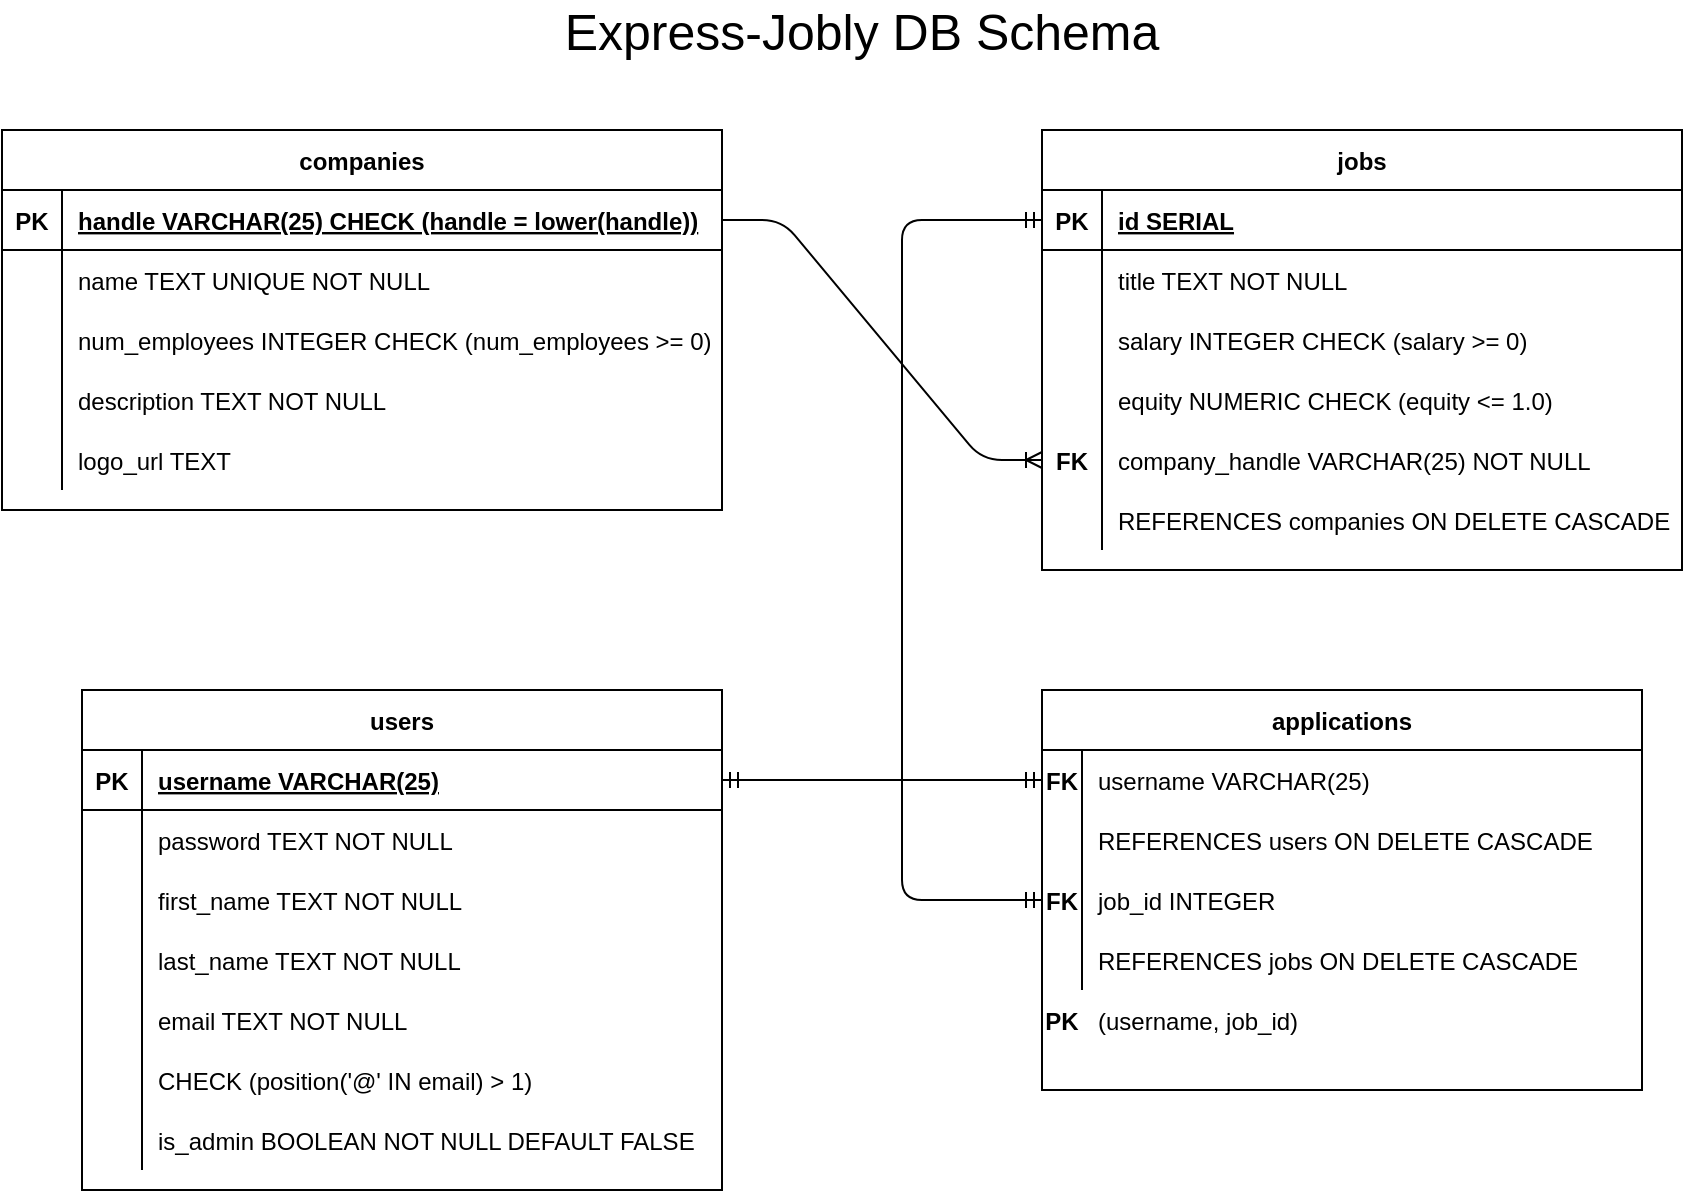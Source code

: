 <mxfile version="14.6.13" type="device"><diagram id="R2lEEEUBdFMjLlhIrx00" name="Page-1"><mxGraphModel dx="1186" dy="875" grid="1" gridSize="10" guides="1" tooltips="1" connect="1" arrows="1" fold="1" page="1" pageScale="1" pageWidth="1100" pageHeight="850" math="0" shadow="0" extFonts="Permanent Marker^https://fonts.googleapis.com/css?family=Permanent+Marker"><root><mxCell id="0"/><mxCell id="1" parent="0"/><mxCell id="g_hrmpgSdzqeNPZNk1v7-1" value="Express-Jobly DB Schema" style="text;html=1;strokeColor=none;fillColor=none;align=center;verticalAlign=middle;whiteSpace=wrap;rounded=0;fontSize=25;" vertex="1" parent="1"><mxGeometry x="350" y="20" width="400" height="20" as="geometry"/></mxCell><mxCell id="g_hrmpgSdzqeNPZNk1v7-305" value="companies" style="shape=table;startSize=30;container=1;collapsible=1;childLayout=tableLayout;fixedRows=1;rowLines=0;fontStyle=1;align=center;resizeLast=1;" vertex="1" parent="1"><mxGeometry x="120" y="80" width="360" height="190" as="geometry"/></mxCell><mxCell id="g_hrmpgSdzqeNPZNk1v7-306" value="" style="shape=partialRectangle;collapsible=0;dropTarget=0;pointerEvents=0;fillColor=none;points=[[0,0.5],[1,0.5]];portConstraint=eastwest;top=0;left=0;right=0;bottom=1;" vertex="1" parent="g_hrmpgSdzqeNPZNk1v7-305"><mxGeometry y="30" width="360" height="30" as="geometry"/></mxCell><mxCell id="g_hrmpgSdzqeNPZNk1v7-307" value="PK" style="shape=partialRectangle;overflow=hidden;connectable=0;fillColor=none;top=0;left=0;bottom=0;right=0;fontStyle=1;" vertex="1" parent="g_hrmpgSdzqeNPZNk1v7-306"><mxGeometry width="30" height="30" as="geometry"/></mxCell><mxCell id="g_hrmpgSdzqeNPZNk1v7-308" value="handle VARCHAR(25)  CHECK (handle = lower(handle))" style="shape=partialRectangle;overflow=hidden;connectable=0;fillColor=none;top=0;left=0;bottom=0;right=0;align=left;spacingLeft=6;fontStyle=5;" vertex="1" parent="g_hrmpgSdzqeNPZNk1v7-306"><mxGeometry x="30" width="330" height="30" as="geometry"/></mxCell><mxCell id="g_hrmpgSdzqeNPZNk1v7-309" value="" style="shape=partialRectangle;collapsible=0;dropTarget=0;pointerEvents=0;fillColor=none;points=[[0,0.5],[1,0.5]];portConstraint=eastwest;top=0;left=0;right=0;bottom=0;" vertex="1" parent="g_hrmpgSdzqeNPZNk1v7-305"><mxGeometry y="60" width="360" height="30" as="geometry"/></mxCell><mxCell id="g_hrmpgSdzqeNPZNk1v7-310" value="" style="shape=partialRectangle;overflow=hidden;connectable=0;fillColor=none;top=0;left=0;bottom=0;right=0;" vertex="1" parent="g_hrmpgSdzqeNPZNk1v7-309"><mxGeometry width="30" height="30" as="geometry"/></mxCell><mxCell id="g_hrmpgSdzqeNPZNk1v7-311" value="name TEXT UNIQUE NOT NULL" style="shape=partialRectangle;overflow=hidden;connectable=0;fillColor=none;top=0;left=0;bottom=0;right=0;align=left;spacingLeft=6;" vertex="1" parent="g_hrmpgSdzqeNPZNk1v7-309"><mxGeometry x="30" width="330" height="30" as="geometry"/></mxCell><mxCell id="g_hrmpgSdzqeNPZNk1v7-312" value="" style="shape=partialRectangle;collapsible=0;dropTarget=0;pointerEvents=0;fillColor=none;points=[[0,0.5],[1,0.5]];portConstraint=eastwest;top=0;left=0;right=0;bottom=0;" vertex="1" parent="g_hrmpgSdzqeNPZNk1v7-305"><mxGeometry y="90" width="360" height="30" as="geometry"/></mxCell><mxCell id="g_hrmpgSdzqeNPZNk1v7-313" value="" style="shape=partialRectangle;overflow=hidden;connectable=0;fillColor=none;top=0;left=0;bottom=0;right=0;" vertex="1" parent="g_hrmpgSdzqeNPZNk1v7-312"><mxGeometry width="30" height="30" as="geometry"/></mxCell><mxCell id="g_hrmpgSdzqeNPZNk1v7-314" value="num_employees INTEGER CHECK (num_employees &gt;= 0)" style="shape=partialRectangle;overflow=hidden;connectable=0;fillColor=none;top=0;left=0;bottom=0;right=0;align=left;spacingLeft=6;" vertex="1" parent="g_hrmpgSdzqeNPZNk1v7-312"><mxGeometry x="30" width="330" height="30" as="geometry"/></mxCell><mxCell id="g_hrmpgSdzqeNPZNk1v7-315" value="" style="shape=partialRectangle;collapsible=0;dropTarget=0;pointerEvents=0;fillColor=none;points=[[0,0.5],[1,0.5]];portConstraint=eastwest;top=0;left=0;right=0;bottom=0;" vertex="1" parent="g_hrmpgSdzqeNPZNk1v7-305"><mxGeometry y="120" width="360" height="30" as="geometry"/></mxCell><mxCell id="g_hrmpgSdzqeNPZNk1v7-316" value="" style="shape=partialRectangle;overflow=hidden;connectable=0;fillColor=none;top=0;left=0;bottom=0;right=0;" vertex="1" parent="g_hrmpgSdzqeNPZNk1v7-315"><mxGeometry width="30" height="30" as="geometry"/></mxCell><mxCell id="g_hrmpgSdzqeNPZNk1v7-317" value="description TEXT NOT NULL" style="shape=partialRectangle;overflow=hidden;connectable=0;fillColor=none;top=0;left=0;bottom=0;right=0;align=left;spacingLeft=6;" vertex="1" parent="g_hrmpgSdzqeNPZNk1v7-315"><mxGeometry x="30" width="330" height="30" as="geometry"/></mxCell><mxCell id="g_hrmpgSdzqeNPZNk1v7-318" value="" style="shape=partialRectangle;collapsible=0;dropTarget=0;pointerEvents=0;fillColor=none;points=[[0,0.5],[1,0.5]];portConstraint=eastwest;top=0;left=0;right=0;bottom=0;" vertex="1" parent="g_hrmpgSdzqeNPZNk1v7-305"><mxGeometry y="150" width="360" height="30" as="geometry"/></mxCell><mxCell id="g_hrmpgSdzqeNPZNk1v7-319" value="" style="shape=partialRectangle;overflow=hidden;connectable=0;fillColor=none;top=0;left=0;bottom=0;right=0;" vertex="1" parent="g_hrmpgSdzqeNPZNk1v7-318"><mxGeometry width="30" height="30" as="geometry"/></mxCell><mxCell id="g_hrmpgSdzqeNPZNk1v7-320" value="logo_url TEXT" style="shape=partialRectangle;overflow=hidden;connectable=0;fillColor=none;top=0;left=0;bottom=0;right=0;align=left;spacingLeft=6;" vertex="1" parent="g_hrmpgSdzqeNPZNk1v7-318"><mxGeometry x="30" width="330" height="30" as="geometry"/></mxCell><mxCell id="g_hrmpgSdzqeNPZNk1v7-321" value="users" style="shape=table;startSize=30;container=1;collapsible=1;childLayout=tableLayout;fixedRows=1;rowLines=0;fontStyle=1;align=center;resizeLast=1;" vertex="1" parent="1"><mxGeometry x="160" y="360" width="320" height="250" as="geometry"/></mxCell><mxCell id="g_hrmpgSdzqeNPZNk1v7-322" value="" style="shape=partialRectangle;collapsible=0;dropTarget=0;pointerEvents=0;fillColor=none;points=[[0,0.5],[1,0.5]];portConstraint=eastwest;top=0;left=0;right=0;bottom=1;" vertex="1" parent="g_hrmpgSdzqeNPZNk1v7-321"><mxGeometry y="30" width="320" height="30" as="geometry"/></mxCell><mxCell id="g_hrmpgSdzqeNPZNk1v7-323" value="PK" style="shape=partialRectangle;overflow=hidden;connectable=0;fillColor=none;top=0;left=0;bottom=0;right=0;fontStyle=1;" vertex="1" parent="g_hrmpgSdzqeNPZNk1v7-322"><mxGeometry width="30" height="30" as="geometry"/></mxCell><mxCell id="g_hrmpgSdzqeNPZNk1v7-324" value="username VARCHAR(25) " style="shape=partialRectangle;overflow=hidden;connectable=0;fillColor=none;top=0;left=0;bottom=0;right=0;align=left;spacingLeft=6;fontStyle=5;" vertex="1" parent="g_hrmpgSdzqeNPZNk1v7-322"><mxGeometry x="30" width="290" height="30" as="geometry"/></mxCell><mxCell id="g_hrmpgSdzqeNPZNk1v7-325" value="" style="shape=partialRectangle;collapsible=0;dropTarget=0;pointerEvents=0;fillColor=none;points=[[0,0.5],[1,0.5]];portConstraint=eastwest;top=0;left=0;right=0;bottom=0;" vertex="1" parent="g_hrmpgSdzqeNPZNk1v7-321"><mxGeometry y="60" width="320" height="30" as="geometry"/></mxCell><mxCell id="g_hrmpgSdzqeNPZNk1v7-326" value="" style="shape=partialRectangle;overflow=hidden;connectable=0;fillColor=none;top=0;left=0;bottom=0;right=0;" vertex="1" parent="g_hrmpgSdzqeNPZNk1v7-325"><mxGeometry width="30" height="30" as="geometry"/></mxCell><mxCell id="g_hrmpgSdzqeNPZNk1v7-327" value="password TEXT NOT NULL" style="shape=partialRectangle;overflow=hidden;connectable=0;fillColor=none;top=0;left=0;bottom=0;right=0;align=left;spacingLeft=6;" vertex="1" parent="g_hrmpgSdzqeNPZNk1v7-325"><mxGeometry x="30" width="290" height="30" as="geometry"/></mxCell><mxCell id="g_hrmpgSdzqeNPZNk1v7-328" value="" style="shape=partialRectangle;collapsible=0;dropTarget=0;pointerEvents=0;fillColor=none;points=[[0,0.5],[1,0.5]];portConstraint=eastwest;top=0;left=0;right=0;bottom=0;" vertex="1" parent="g_hrmpgSdzqeNPZNk1v7-321"><mxGeometry y="90" width="320" height="30" as="geometry"/></mxCell><mxCell id="g_hrmpgSdzqeNPZNk1v7-329" value="" style="shape=partialRectangle;overflow=hidden;connectable=0;fillColor=none;top=0;left=0;bottom=0;right=0;" vertex="1" parent="g_hrmpgSdzqeNPZNk1v7-328"><mxGeometry width="30" height="30" as="geometry"/></mxCell><mxCell id="g_hrmpgSdzqeNPZNk1v7-330" value="first_name TEXT NOT NULL" style="shape=partialRectangle;overflow=hidden;connectable=0;fillColor=none;top=0;left=0;bottom=0;right=0;align=left;spacingLeft=6;" vertex="1" parent="g_hrmpgSdzqeNPZNk1v7-328"><mxGeometry x="30" width="290" height="30" as="geometry"/></mxCell><mxCell id="g_hrmpgSdzqeNPZNk1v7-331" value="" style="shape=partialRectangle;collapsible=0;dropTarget=0;pointerEvents=0;fillColor=none;points=[[0,0.5],[1,0.5]];portConstraint=eastwest;top=0;left=0;right=0;bottom=0;" vertex="1" parent="g_hrmpgSdzqeNPZNk1v7-321"><mxGeometry y="120" width="320" height="30" as="geometry"/></mxCell><mxCell id="g_hrmpgSdzqeNPZNk1v7-332" value="" style="shape=partialRectangle;overflow=hidden;connectable=0;fillColor=none;top=0;left=0;bottom=0;right=0;" vertex="1" parent="g_hrmpgSdzqeNPZNk1v7-331"><mxGeometry width="30" height="30" as="geometry"/></mxCell><mxCell id="g_hrmpgSdzqeNPZNk1v7-333" value="last_name TEXT NOT NULL" style="shape=partialRectangle;overflow=hidden;connectable=0;fillColor=none;top=0;left=0;bottom=0;right=0;align=left;spacingLeft=6;" vertex="1" parent="g_hrmpgSdzqeNPZNk1v7-331"><mxGeometry x="30" width="290" height="30" as="geometry"/></mxCell><mxCell id="g_hrmpgSdzqeNPZNk1v7-334" value="" style="shape=partialRectangle;collapsible=0;dropTarget=0;pointerEvents=0;fillColor=none;points=[[0,0.5],[1,0.5]];portConstraint=eastwest;top=0;left=0;right=0;bottom=0;" vertex="1" parent="g_hrmpgSdzqeNPZNk1v7-321"><mxGeometry y="150" width="320" height="30" as="geometry"/></mxCell><mxCell id="g_hrmpgSdzqeNPZNk1v7-335" value="" style="shape=partialRectangle;overflow=hidden;connectable=0;fillColor=none;top=0;left=0;bottom=0;right=0;" vertex="1" parent="g_hrmpgSdzqeNPZNk1v7-334"><mxGeometry width="30" height="30" as="geometry"/></mxCell><mxCell id="g_hrmpgSdzqeNPZNk1v7-336" value="email TEXT NOT NULL" style="shape=partialRectangle;overflow=hidden;connectable=0;fillColor=none;top=0;left=0;bottom=0;right=0;align=left;spacingLeft=6;" vertex="1" parent="g_hrmpgSdzqeNPZNk1v7-334"><mxGeometry x="30" width="290" height="30" as="geometry"/></mxCell><mxCell id="g_hrmpgSdzqeNPZNk1v7-337" value="" style="shape=partialRectangle;collapsible=0;dropTarget=0;pointerEvents=0;fillColor=none;points=[[0,0.5],[1,0.5]];portConstraint=eastwest;top=0;left=0;right=0;bottom=0;" vertex="1" parent="g_hrmpgSdzqeNPZNk1v7-321"><mxGeometry y="180" width="320" height="30" as="geometry"/></mxCell><mxCell id="g_hrmpgSdzqeNPZNk1v7-338" value="" style="shape=partialRectangle;overflow=hidden;connectable=0;fillColor=none;top=0;left=0;bottom=0;right=0;" vertex="1" parent="g_hrmpgSdzqeNPZNk1v7-337"><mxGeometry width="30" height="30" as="geometry"/></mxCell><mxCell id="g_hrmpgSdzqeNPZNk1v7-339" value="CHECK (position('@' IN email) &gt; 1)" style="shape=partialRectangle;overflow=hidden;connectable=0;fillColor=none;top=0;left=0;bottom=0;right=0;align=left;spacingLeft=6;" vertex="1" parent="g_hrmpgSdzqeNPZNk1v7-337"><mxGeometry x="30" width="290" height="30" as="geometry"/></mxCell><mxCell id="g_hrmpgSdzqeNPZNk1v7-340" value="" style="shape=partialRectangle;collapsible=0;dropTarget=0;pointerEvents=0;fillColor=none;points=[[0,0.5],[1,0.5]];portConstraint=eastwest;top=0;left=0;right=0;bottom=0;" vertex="1" parent="g_hrmpgSdzqeNPZNk1v7-321"><mxGeometry y="210" width="320" height="30" as="geometry"/></mxCell><mxCell id="g_hrmpgSdzqeNPZNk1v7-341" value="" style="shape=partialRectangle;overflow=hidden;connectable=0;fillColor=none;top=0;left=0;bottom=0;right=0;" vertex="1" parent="g_hrmpgSdzqeNPZNk1v7-340"><mxGeometry width="30" height="30" as="geometry"/></mxCell><mxCell id="g_hrmpgSdzqeNPZNk1v7-342" value="is_admin BOOLEAN NOT NULL DEFAULT FALSE" style="shape=partialRectangle;overflow=hidden;connectable=0;fillColor=none;top=0;left=0;bottom=0;right=0;align=left;spacingLeft=6;" vertex="1" parent="g_hrmpgSdzqeNPZNk1v7-340"><mxGeometry x="30" width="290" height="30" as="geometry"/></mxCell><mxCell id="g_hrmpgSdzqeNPZNk1v7-343" value="jobs" style="shape=table;startSize=30;container=1;collapsible=1;childLayout=tableLayout;fixedRows=1;rowLines=0;fontStyle=1;align=center;resizeLast=1;" vertex="1" parent="1"><mxGeometry x="640" y="80" width="320" height="220" as="geometry"/></mxCell><mxCell id="g_hrmpgSdzqeNPZNk1v7-344" value="" style="shape=partialRectangle;collapsible=0;dropTarget=0;pointerEvents=0;fillColor=none;points=[[0,0.5],[1,0.5]];portConstraint=eastwest;top=0;left=0;right=0;bottom=1;" vertex="1" parent="g_hrmpgSdzqeNPZNk1v7-343"><mxGeometry y="30" width="320" height="30" as="geometry"/></mxCell><mxCell id="g_hrmpgSdzqeNPZNk1v7-345" value="PK" style="shape=partialRectangle;overflow=hidden;connectable=0;fillColor=none;top=0;left=0;bottom=0;right=0;fontStyle=1;" vertex="1" parent="g_hrmpgSdzqeNPZNk1v7-344"><mxGeometry width="30" height="30" as="geometry"/></mxCell><mxCell id="g_hrmpgSdzqeNPZNk1v7-346" value="id SERIAL " style="shape=partialRectangle;overflow=hidden;connectable=0;fillColor=none;top=0;left=0;bottom=0;right=0;align=left;spacingLeft=6;fontStyle=5;" vertex="1" parent="g_hrmpgSdzqeNPZNk1v7-344"><mxGeometry x="30" width="290" height="30" as="geometry"/></mxCell><mxCell id="g_hrmpgSdzqeNPZNk1v7-347" value="" style="shape=partialRectangle;collapsible=0;dropTarget=0;pointerEvents=0;fillColor=none;points=[[0,0.5],[1,0.5]];portConstraint=eastwest;top=0;left=0;right=0;bottom=0;" vertex="1" parent="g_hrmpgSdzqeNPZNk1v7-343"><mxGeometry y="60" width="320" height="30" as="geometry"/></mxCell><mxCell id="g_hrmpgSdzqeNPZNk1v7-348" value="" style="shape=partialRectangle;overflow=hidden;connectable=0;fillColor=none;top=0;left=0;bottom=0;right=0;" vertex="1" parent="g_hrmpgSdzqeNPZNk1v7-347"><mxGeometry width="30" height="30" as="geometry"/></mxCell><mxCell id="g_hrmpgSdzqeNPZNk1v7-349" value="title TEXT NOT NULL" style="shape=partialRectangle;overflow=hidden;connectable=0;fillColor=none;top=0;left=0;bottom=0;right=0;align=left;spacingLeft=6;" vertex="1" parent="g_hrmpgSdzqeNPZNk1v7-347"><mxGeometry x="30" width="290" height="30" as="geometry"/></mxCell><mxCell id="g_hrmpgSdzqeNPZNk1v7-350" value="" style="shape=partialRectangle;collapsible=0;dropTarget=0;pointerEvents=0;fillColor=none;points=[[0,0.5],[1,0.5]];portConstraint=eastwest;top=0;left=0;right=0;bottom=0;" vertex="1" parent="g_hrmpgSdzqeNPZNk1v7-343"><mxGeometry y="90" width="320" height="30" as="geometry"/></mxCell><mxCell id="g_hrmpgSdzqeNPZNk1v7-351" value="" style="shape=partialRectangle;overflow=hidden;connectable=0;fillColor=none;top=0;left=0;bottom=0;right=0;" vertex="1" parent="g_hrmpgSdzqeNPZNk1v7-350"><mxGeometry width="30" height="30" as="geometry"/></mxCell><mxCell id="g_hrmpgSdzqeNPZNk1v7-352" value="salary INTEGER CHECK (salary &gt;= 0)" style="shape=partialRectangle;overflow=hidden;connectable=0;fillColor=none;top=0;left=0;bottom=0;right=0;align=left;spacingLeft=6;" vertex="1" parent="g_hrmpgSdzqeNPZNk1v7-350"><mxGeometry x="30" width="290" height="30" as="geometry"/></mxCell><mxCell id="g_hrmpgSdzqeNPZNk1v7-353" value="" style="shape=partialRectangle;collapsible=0;dropTarget=0;pointerEvents=0;fillColor=none;points=[[0,0.5],[1,0.5]];portConstraint=eastwest;top=0;left=0;right=0;bottom=0;" vertex="1" parent="g_hrmpgSdzqeNPZNk1v7-343"><mxGeometry y="120" width="320" height="30" as="geometry"/></mxCell><mxCell id="g_hrmpgSdzqeNPZNk1v7-354" value="" style="shape=partialRectangle;overflow=hidden;connectable=0;fillColor=none;top=0;left=0;bottom=0;right=0;" vertex="1" parent="g_hrmpgSdzqeNPZNk1v7-353"><mxGeometry width="30" height="30" as="geometry"/></mxCell><mxCell id="g_hrmpgSdzqeNPZNk1v7-355" value="equity NUMERIC CHECK (equity &lt;= 1.0)" style="shape=partialRectangle;overflow=hidden;connectable=0;fillColor=none;top=0;left=0;bottom=0;right=0;align=left;spacingLeft=6;" vertex="1" parent="g_hrmpgSdzqeNPZNk1v7-353"><mxGeometry x="30" width="290" height="30" as="geometry"/></mxCell><mxCell id="g_hrmpgSdzqeNPZNk1v7-356" value="" style="shape=partialRectangle;collapsible=0;dropTarget=0;pointerEvents=0;fillColor=none;points=[[0,0.5],[1,0.5]];portConstraint=eastwest;top=0;left=0;right=0;bottom=0;" vertex="1" parent="g_hrmpgSdzqeNPZNk1v7-343"><mxGeometry y="150" width="320" height="30" as="geometry"/></mxCell><mxCell id="g_hrmpgSdzqeNPZNk1v7-357" value="FK" style="shape=partialRectangle;overflow=hidden;connectable=0;fillColor=none;top=0;left=0;bottom=0;right=0;fontStyle=1" vertex="1" parent="g_hrmpgSdzqeNPZNk1v7-356"><mxGeometry width="30" height="30" as="geometry"/></mxCell><mxCell id="g_hrmpgSdzqeNPZNk1v7-358" value="company_handle VARCHAR(25) NOT NULL" style="shape=partialRectangle;overflow=hidden;connectable=0;fillColor=none;top=0;left=0;bottom=0;right=0;align=left;spacingLeft=6;" vertex="1" parent="g_hrmpgSdzqeNPZNk1v7-356"><mxGeometry x="30" width="290" height="30" as="geometry"/></mxCell><mxCell id="g_hrmpgSdzqeNPZNk1v7-359" value="" style="shape=partialRectangle;collapsible=0;dropTarget=0;pointerEvents=0;fillColor=none;points=[[0,0.5],[1,0.5]];portConstraint=eastwest;top=0;left=0;right=0;bottom=0;" vertex="1" parent="g_hrmpgSdzqeNPZNk1v7-343"><mxGeometry y="180" width="320" height="30" as="geometry"/></mxCell><mxCell id="g_hrmpgSdzqeNPZNk1v7-360" value="" style="shape=partialRectangle;overflow=hidden;connectable=0;fillColor=none;top=0;left=0;bottom=0;right=0;" vertex="1" parent="g_hrmpgSdzqeNPZNk1v7-359"><mxGeometry width="30" height="30" as="geometry"/></mxCell><mxCell id="g_hrmpgSdzqeNPZNk1v7-361" value="REFERENCES companies ON DELETE CASCADE" style="shape=partialRectangle;overflow=hidden;connectable=0;fillColor=none;top=0;left=0;bottom=0;right=0;align=left;spacingLeft=6;" vertex="1" parent="g_hrmpgSdzqeNPZNk1v7-359"><mxGeometry x="30" width="290" height="30" as="geometry"/></mxCell><mxCell id="g_hrmpgSdzqeNPZNk1v7-362" value="applications" style="shape=table;startSize=30;container=1;collapsible=1;childLayout=tableLayout;fixedRows=1;rowLines=0;fontStyle=1;align=center;resizeLast=1;" vertex="1" parent="1"><mxGeometry x="640" y="360" width="300" height="200" as="geometry"/></mxCell><mxCell id="g_hrmpgSdzqeNPZNk1v7-363" value="" style="shape=partialRectangle;collapsible=0;dropTarget=0;pointerEvents=0;fillColor=none;points=[[0,0.5],[1,0.5]];portConstraint=eastwest;top=0;left=0;right=0;bottom=0;" vertex="1" parent="g_hrmpgSdzqeNPZNk1v7-362"><mxGeometry y="30" width="300" height="30" as="geometry"/></mxCell><mxCell id="g_hrmpgSdzqeNPZNk1v7-364" value="FK" style="shape=partialRectangle;overflow=hidden;connectable=0;fillColor=none;top=0;left=0;bottom=0;right=0;fontStyle=1" vertex="1" parent="g_hrmpgSdzqeNPZNk1v7-363"><mxGeometry width="20.0" height="30" as="geometry"/></mxCell><mxCell id="g_hrmpgSdzqeNPZNk1v7-365" value="username VARCHAR(25)" style="shape=partialRectangle;overflow=hidden;connectable=0;fillColor=none;top=0;left=0;bottom=0;right=0;align=left;spacingLeft=6;" vertex="1" parent="g_hrmpgSdzqeNPZNk1v7-363"><mxGeometry x="20.0" width="280" height="30" as="geometry"/></mxCell><mxCell id="g_hrmpgSdzqeNPZNk1v7-366" value="" style="shape=partialRectangle;collapsible=0;dropTarget=0;pointerEvents=0;fillColor=none;points=[[0,0.5],[1,0.5]];portConstraint=eastwest;top=0;left=0;right=0;bottom=0;" vertex="1" parent="g_hrmpgSdzqeNPZNk1v7-362"><mxGeometry y="60" width="300" height="30" as="geometry"/></mxCell><mxCell id="g_hrmpgSdzqeNPZNk1v7-367" value="" style="shape=partialRectangle;overflow=hidden;connectable=0;fillColor=none;top=0;left=0;bottom=0;right=0;" vertex="1" parent="g_hrmpgSdzqeNPZNk1v7-366"><mxGeometry width="20.0" height="30" as="geometry"/></mxCell><mxCell id="g_hrmpgSdzqeNPZNk1v7-368" value="REFERENCES users ON DELETE CASCADE" style="shape=partialRectangle;overflow=hidden;connectable=0;fillColor=none;top=0;left=0;bottom=0;right=0;align=left;spacingLeft=6;" vertex="1" parent="g_hrmpgSdzqeNPZNk1v7-366"><mxGeometry x="20.0" width="280" height="30" as="geometry"/></mxCell><mxCell id="g_hrmpgSdzqeNPZNk1v7-369" value="" style="shape=partialRectangle;collapsible=0;dropTarget=0;pointerEvents=0;fillColor=none;points=[[0,0.5],[1,0.5]];portConstraint=eastwest;top=0;left=0;right=0;bottom=0;" vertex="1" parent="g_hrmpgSdzqeNPZNk1v7-362"><mxGeometry y="90" width="300" height="30" as="geometry"/></mxCell><mxCell id="g_hrmpgSdzqeNPZNk1v7-370" value="FK" style="shape=partialRectangle;overflow=hidden;connectable=0;fillColor=none;top=0;left=0;bottom=0;right=0;fontStyle=1" vertex="1" parent="g_hrmpgSdzqeNPZNk1v7-369"><mxGeometry width="20.0" height="30" as="geometry"/></mxCell><mxCell id="g_hrmpgSdzqeNPZNk1v7-371" value="job_id INTEGER" style="shape=partialRectangle;overflow=hidden;connectable=0;fillColor=none;top=0;left=0;bottom=0;right=0;align=left;spacingLeft=6;" vertex="1" parent="g_hrmpgSdzqeNPZNk1v7-369"><mxGeometry x="20.0" width="280" height="30" as="geometry"/></mxCell><mxCell id="g_hrmpgSdzqeNPZNk1v7-372" value="" style="shape=partialRectangle;collapsible=0;dropTarget=0;pointerEvents=0;fillColor=none;points=[[0,0.5],[1,0.5]];portConstraint=eastwest;top=0;left=0;right=0;bottom=0;" vertex="1" parent="g_hrmpgSdzqeNPZNk1v7-362"><mxGeometry y="120" width="300" height="30" as="geometry"/></mxCell><mxCell id="g_hrmpgSdzqeNPZNk1v7-373" value="" style="shape=partialRectangle;overflow=hidden;connectable=0;fillColor=none;top=0;left=0;bottom=0;right=0;" vertex="1" parent="g_hrmpgSdzqeNPZNk1v7-372"><mxGeometry width="20.0" height="30" as="geometry"/></mxCell><mxCell id="g_hrmpgSdzqeNPZNk1v7-374" value="REFERENCES jobs ON DELETE CASCADE" style="shape=partialRectangle;overflow=hidden;connectable=0;fillColor=none;top=0;left=0;bottom=0;right=0;align=left;spacingLeft=6;" vertex="1" parent="g_hrmpgSdzqeNPZNk1v7-372"><mxGeometry x="20.0" width="280" height="30" as="geometry"/></mxCell><mxCell id="g_hrmpgSdzqeNPZNk1v7-376" value="(username, job_id)" style="shape=partialRectangle;overflow=hidden;connectable=0;fillColor=none;top=0;left=0;bottom=0;right=0;align=left;spacingLeft=6;" vertex="1" parent="1"><mxGeometry x="660" y="510" width="280" height="30" as="geometry"/></mxCell><mxCell id="g_hrmpgSdzqeNPZNk1v7-378" value="PK" style="shape=partialRectangle;overflow=hidden;connectable=0;fillColor=none;top=0;left=0;bottom=0;right=0;fontStyle=1" vertex="1" parent="1"><mxGeometry x="640" y="510" width="20.0" height="30" as="geometry"/></mxCell><mxCell id="g_hrmpgSdzqeNPZNk1v7-379" value="" style="edgeStyle=entityRelationEdgeStyle;fontSize=12;html=1;endArrow=ERoneToMany;exitX=1;exitY=0.5;exitDx=0;exitDy=0;entryX=0;entryY=0.5;entryDx=0;entryDy=0;" edge="1" parent="1" source="g_hrmpgSdzqeNPZNk1v7-306" target="g_hrmpgSdzqeNPZNk1v7-356"><mxGeometry width="100" height="100" relative="1" as="geometry"><mxPoint x="560" y="380" as="sourcePoint"/><mxPoint x="660" y="280" as="targetPoint"/></mxGeometry></mxCell><mxCell id="g_hrmpgSdzqeNPZNk1v7-380" value="" style="edgeStyle=entityRelationEdgeStyle;fontSize=12;html=1;endArrow=ERmandOne;startArrow=ERmandOne;exitX=1;exitY=0.5;exitDx=0;exitDy=0;entryX=0;entryY=0.5;entryDx=0;entryDy=0;" edge="1" parent="1" source="g_hrmpgSdzqeNPZNk1v7-322" target="g_hrmpgSdzqeNPZNk1v7-363"><mxGeometry width="100" height="100" relative="1" as="geometry"><mxPoint x="560" y="380" as="sourcePoint"/><mxPoint x="660" y="280" as="targetPoint"/></mxGeometry></mxCell><mxCell id="g_hrmpgSdzqeNPZNk1v7-382" value="" style="edgeStyle=elbowEdgeStyle;fontSize=12;html=1;endArrow=ERmandOne;startArrow=ERmandOne;entryX=0;entryY=0.5;entryDx=0;entryDy=0;exitX=0;exitY=0.5;exitDx=0;exitDy=0;" edge="1" parent="1" source="g_hrmpgSdzqeNPZNk1v7-344" target="g_hrmpgSdzqeNPZNk1v7-369"><mxGeometry width="100" height="100" relative="1" as="geometry"><mxPoint x="560" y="490" as="sourcePoint"/><mxPoint x="660" y="280" as="targetPoint"/><Array as="points"><mxPoint x="570" y="295"/></Array></mxGeometry></mxCell></root></mxGraphModel></diagram></mxfile>